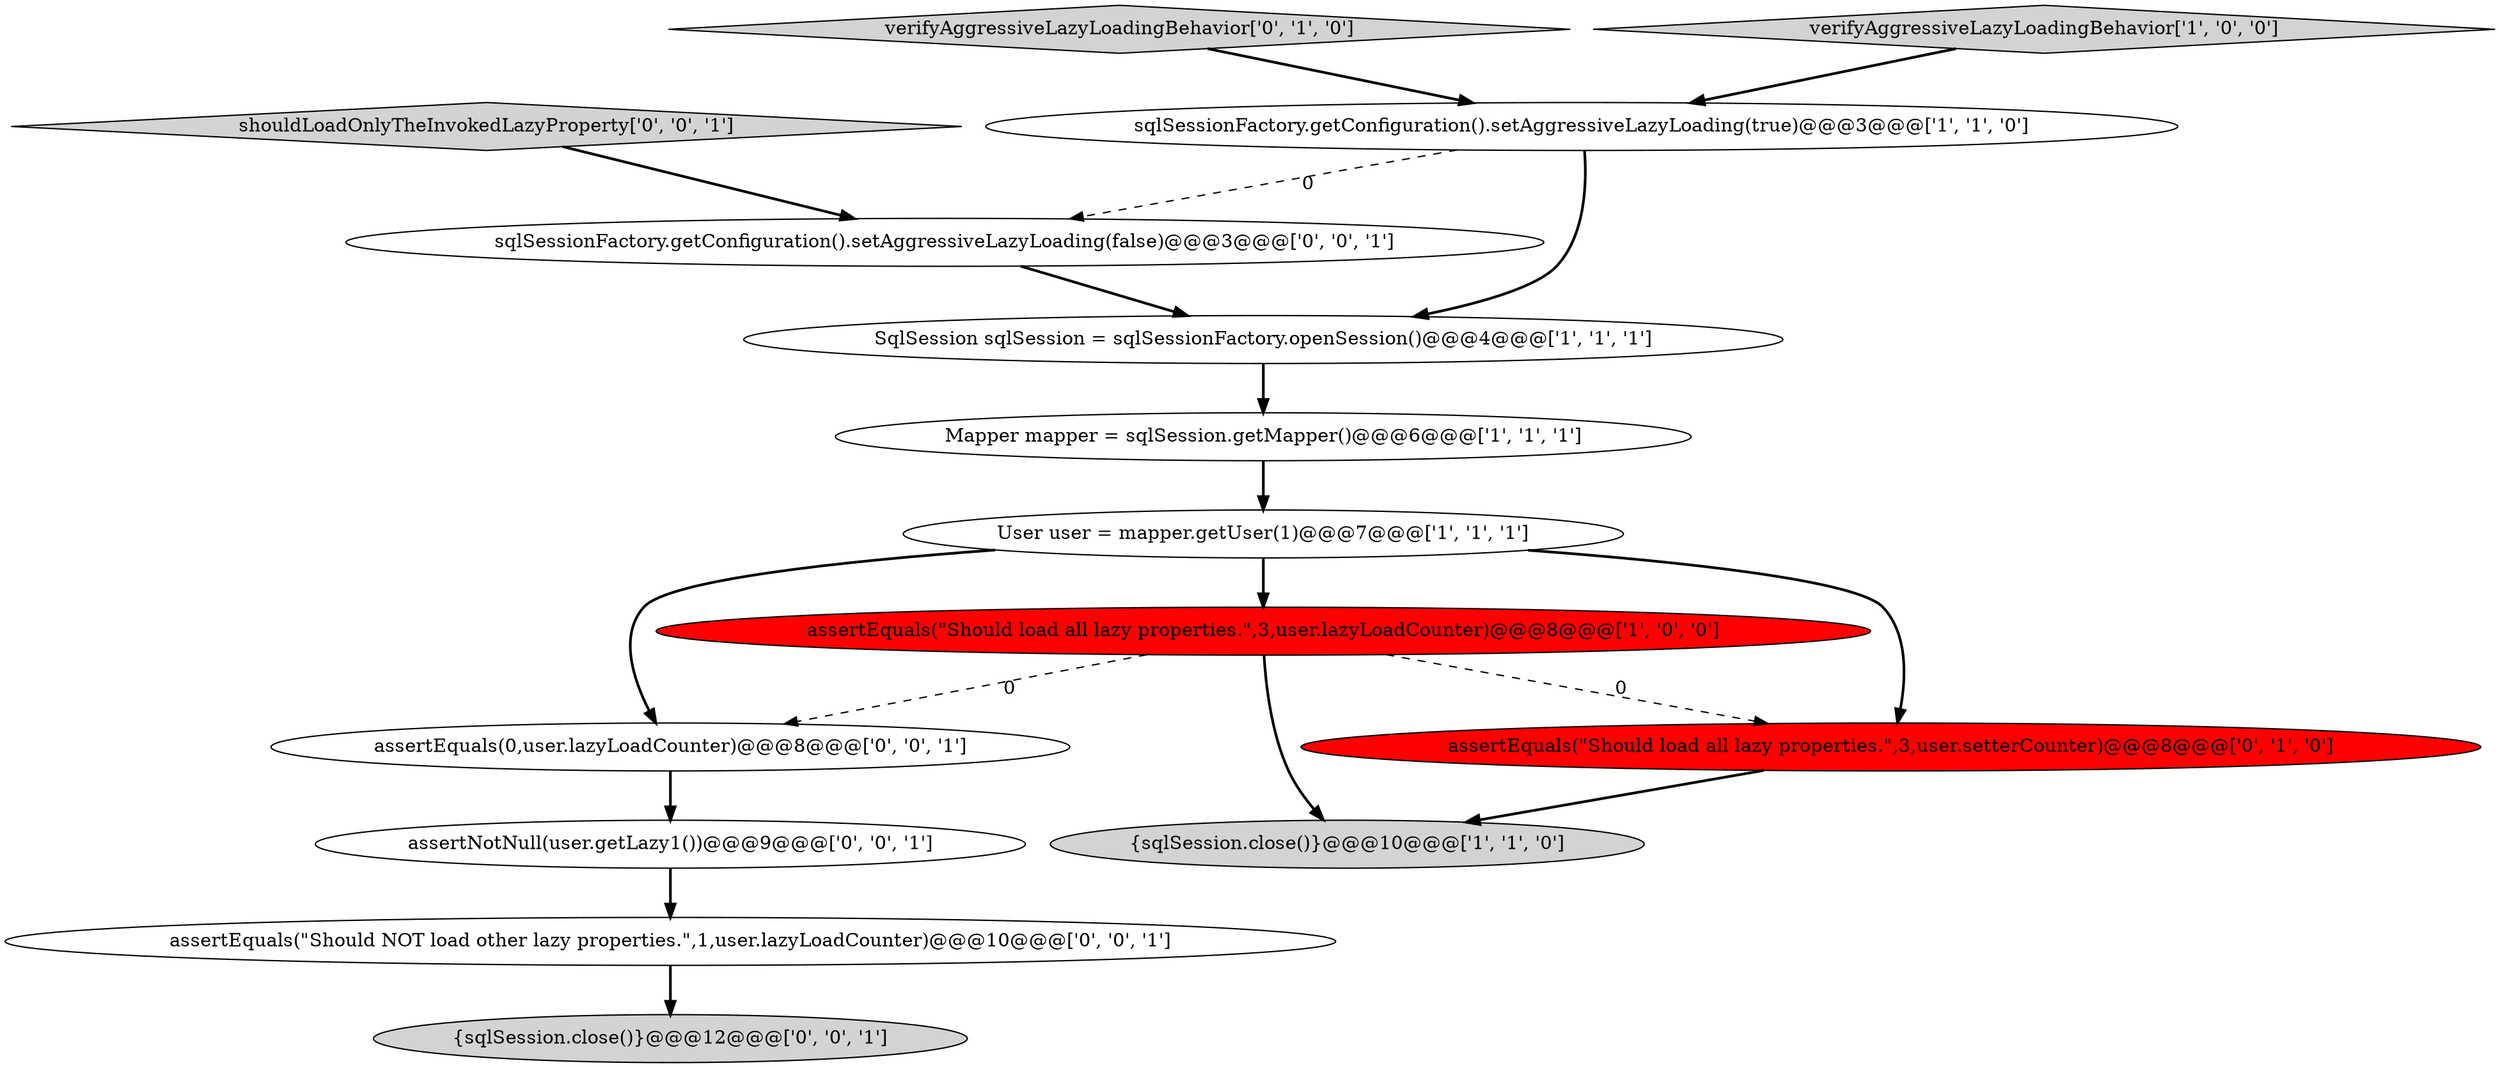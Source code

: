 digraph {
2 [style = filled, label = "SqlSession sqlSession = sqlSessionFactory.openSession()@@@4@@@['1', '1', '1']", fillcolor = white, shape = ellipse image = "AAA0AAABBB1BBB"];
12 [style = filled, label = "assertEquals(0,user.lazyLoadCounter)@@@8@@@['0', '0', '1']", fillcolor = white, shape = ellipse image = "AAA0AAABBB3BBB"];
8 [style = filled, label = "assertEquals(\"Should load all lazy properties.\",3,user.setterCounter)@@@8@@@['0', '1', '0']", fillcolor = red, shape = ellipse image = "AAA1AAABBB2BBB"];
1 [style = filled, label = "{sqlSession.close()}@@@10@@@['1', '1', '0']", fillcolor = lightgray, shape = ellipse image = "AAA0AAABBB1BBB"];
13 [style = filled, label = "assertEquals(\"Should NOT load other lazy properties.\",1,user.lazyLoadCounter)@@@10@@@['0', '0', '1']", fillcolor = white, shape = ellipse image = "AAA0AAABBB3BBB"];
14 [style = filled, label = "{sqlSession.close()}@@@12@@@['0', '0', '1']", fillcolor = lightgray, shape = ellipse image = "AAA0AAABBB3BBB"];
0 [style = filled, label = "Mapper mapper = sqlSession.getMapper()@@@6@@@['1', '1', '1']", fillcolor = white, shape = ellipse image = "AAA0AAABBB1BBB"];
10 [style = filled, label = "shouldLoadOnlyTheInvokedLazyProperty['0', '0', '1']", fillcolor = lightgray, shape = diamond image = "AAA0AAABBB3BBB"];
7 [style = filled, label = "verifyAggressiveLazyLoadingBehavior['0', '1', '0']", fillcolor = lightgray, shape = diamond image = "AAA0AAABBB2BBB"];
9 [style = filled, label = "assertNotNull(user.getLazy1())@@@9@@@['0', '0', '1']", fillcolor = white, shape = ellipse image = "AAA0AAABBB3BBB"];
6 [style = filled, label = "verifyAggressiveLazyLoadingBehavior['1', '0', '0']", fillcolor = lightgray, shape = diamond image = "AAA0AAABBB1BBB"];
11 [style = filled, label = "sqlSessionFactory.getConfiguration().setAggressiveLazyLoading(false)@@@3@@@['0', '0', '1']", fillcolor = white, shape = ellipse image = "AAA0AAABBB3BBB"];
3 [style = filled, label = "sqlSessionFactory.getConfiguration().setAggressiveLazyLoading(true)@@@3@@@['1', '1', '0']", fillcolor = white, shape = ellipse image = "AAA0AAABBB1BBB"];
5 [style = filled, label = "User user = mapper.getUser(1)@@@7@@@['1', '1', '1']", fillcolor = white, shape = ellipse image = "AAA0AAABBB1BBB"];
4 [style = filled, label = "assertEquals(\"Should load all lazy properties.\",3,user.lazyLoadCounter)@@@8@@@['1', '0', '0']", fillcolor = red, shape = ellipse image = "AAA1AAABBB1BBB"];
8->1 [style = bold, label=""];
6->3 [style = bold, label=""];
5->8 [style = bold, label=""];
4->1 [style = bold, label=""];
2->0 [style = bold, label=""];
4->8 [style = dashed, label="0"];
3->11 [style = dashed, label="0"];
3->2 [style = bold, label=""];
5->12 [style = bold, label=""];
12->9 [style = bold, label=""];
13->14 [style = bold, label=""];
11->2 [style = bold, label=""];
7->3 [style = bold, label=""];
5->4 [style = bold, label=""];
4->12 [style = dashed, label="0"];
0->5 [style = bold, label=""];
9->13 [style = bold, label=""];
10->11 [style = bold, label=""];
}
